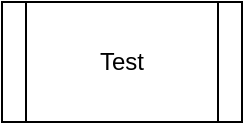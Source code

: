 <mxfile>
    <diagram id="3ukAPNFMEwwuNO0HNvh0" name="Page-1">
        <mxGraphModel dx="1225" dy="419" grid="1" gridSize="10" guides="1" tooltips="1" connect="1" arrows="1" fold="1" page="1" pageScale="1" pageWidth="827" pageHeight="1169" math="0" shadow="0">
            <root>
                <mxCell id="0"/>
                <mxCell id="1" parent="0"/>
                <mxCell id="2" value="Test" style="shape=process;whiteSpace=wrap;html=1;backgroundOutline=1;" vertex="1" parent="1">
                    <mxGeometry x="350" y="190" width="120" height="60" as="geometry"/>
                </mxCell>
            </root>
        </mxGraphModel>
    </diagram>
</mxfile>